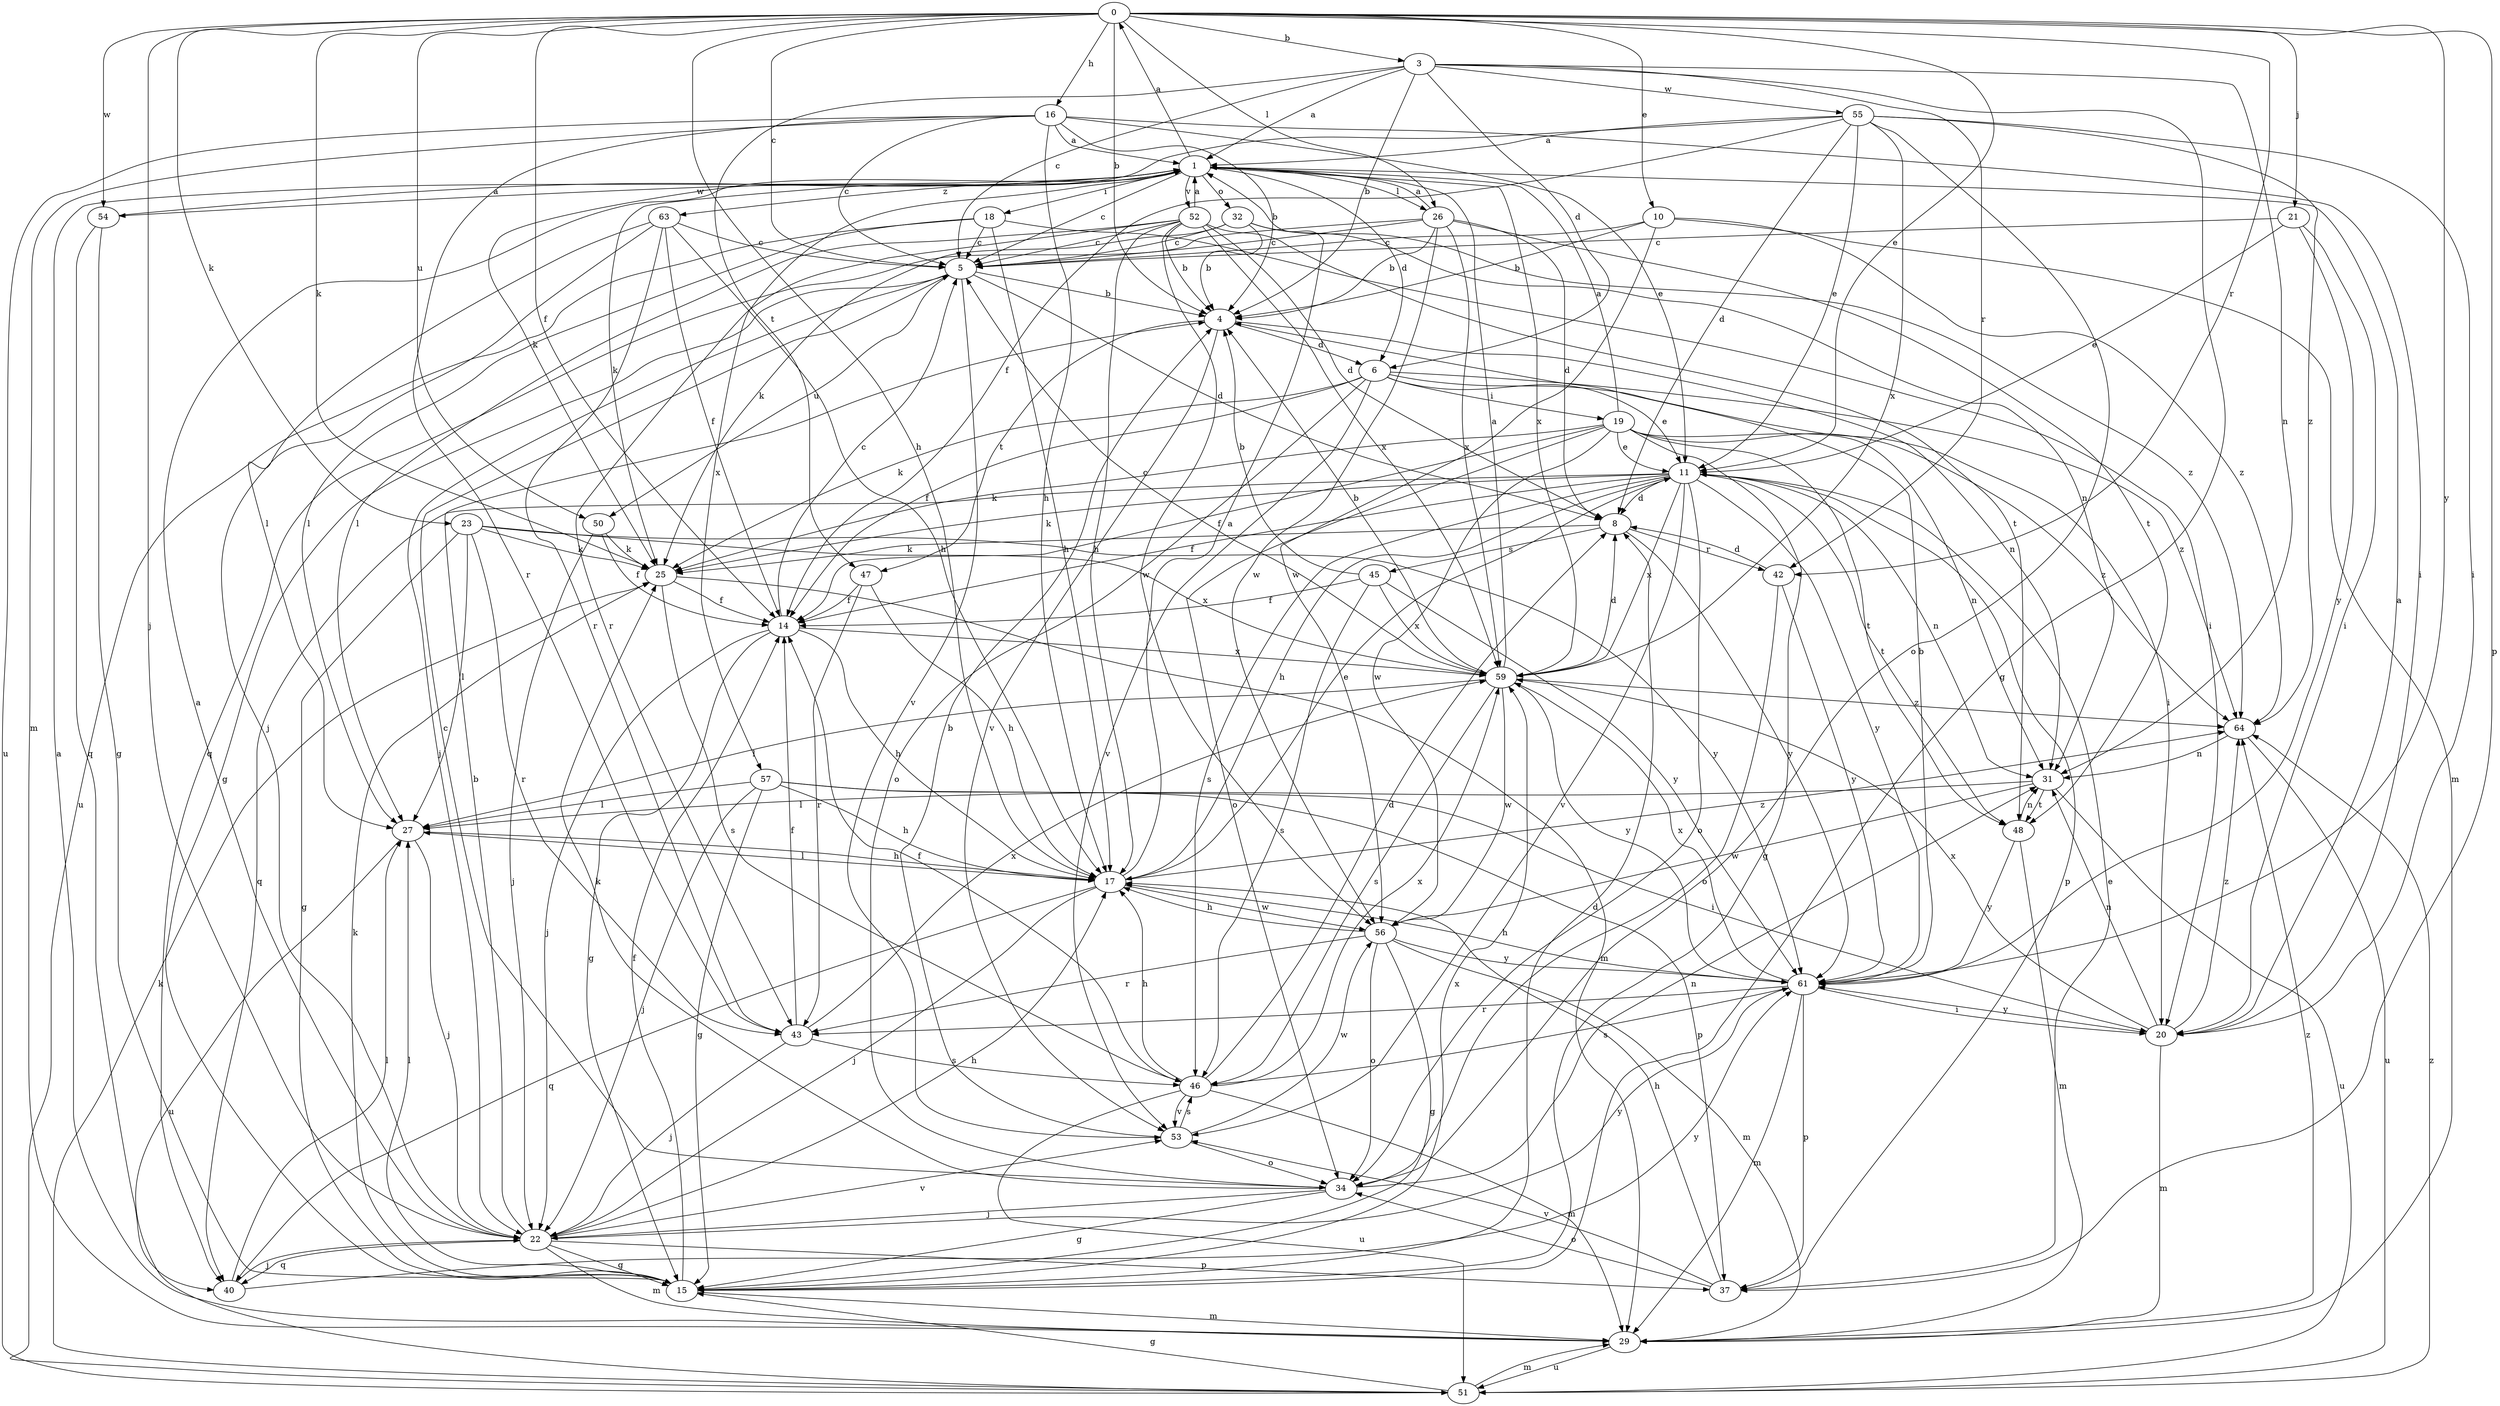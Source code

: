 strict digraph  {
0;
1;
3;
4;
5;
6;
8;
10;
11;
14;
15;
16;
17;
18;
19;
20;
21;
22;
23;
25;
26;
27;
29;
31;
32;
34;
37;
40;
42;
43;
45;
46;
47;
48;
50;
51;
52;
53;
54;
55;
56;
57;
59;
61;
63;
64;
0 -> 3  [label=b];
0 -> 4  [label=b];
0 -> 5  [label=c];
0 -> 10  [label=e];
0 -> 11  [label=e];
0 -> 14  [label=f];
0 -> 16  [label=h];
0 -> 17  [label=h];
0 -> 21  [label=j];
0 -> 22  [label=j];
0 -> 23  [label=k];
0 -> 25  [label=k];
0 -> 26  [label=l];
0 -> 37  [label=p];
0 -> 42  [label=r];
0 -> 50  [label=u];
0 -> 54  [label=w];
0 -> 61  [label=y];
1 -> 0  [label=a];
1 -> 5  [label=c];
1 -> 6  [label=d];
1 -> 18  [label=i];
1 -> 25  [label=k];
1 -> 26  [label=l];
1 -> 32  [label=o];
1 -> 52  [label=v];
1 -> 54  [label=w];
1 -> 57  [label=x];
1 -> 59  [label=x];
1 -> 63  [label=z];
3 -> 1  [label=a];
3 -> 4  [label=b];
3 -> 5  [label=c];
3 -> 6  [label=d];
3 -> 15  [label=g];
3 -> 31  [label=n];
3 -> 42  [label=r];
3 -> 47  [label=t];
3 -> 55  [label=w];
4 -> 6  [label=d];
4 -> 31  [label=n];
4 -> 47  [label=t];
4 -> 53  [label=v];
5 -> 4  [label=b];
5 -> 8  [label=d];
5 -> 15  [label=g];
5 -> 22  [label=j];
5 -> 50  [label=u];
5 -> 53  [label=v];
6 -> 11  [label=e];
6 -> 14  [label=f];
6 -> 19  [label=i];
6 -> 20  [label=i];
6 -> 25  [label=k];
6 -> 34  [label=o];
6 -> 53  [label=v];
6 -> 64  [label=z];
8 -> 25  [label=k];
8 -> 42  [label=r];
8 -> 45  [label=s];
8 -> 61  [label=y];
10 -> 4  [label=b];
10 -> 5  [label=c];
10 -> 29  [label=m];
10 -> 56  [label=w];
10 -> 64  [label=z];
11 -> 8  [label=d];
11 -> 14  [label=f];
11 -> 17  [label=h];
11 -> 25  [label=k];
11 -> 31  [label=n];
11 -> 34  [label=o];
11 -> 37  [label=p];
11 -> 40  [label=q];
11 -> 46  [label=s];
11 -> 48  [label=t];
11 -> 53  [label=v];
11 -> 59  [label=x];
11 -> 61  [label=y];
14 -> 5  [label=c];
14 -> 15  [label=g];
14 -> 17  [label=h];
14 -> 22  [label=j];
14 -> 59  [label=x];
15 -> 8  [label=d];
15 -> 14  [label=f];
15 -> 25  [label=k];
15 -> 27  [label=l];
15 -> 29  [label=m];
15 -> 59  [label=x];
16 -> 1  [label=a];
16 -> 4  [label=b];
16 -> 5  [label=c];
16 -> 11  [label=e];
16 -> 17  [label=h];
16 -> 20  [label=i];
16 -> 29  [label=m];
16 -> 43  [label=r];
16 -> 51  [label=u];
17 -> 1  [label=a];
17 -> 11  [label=e];
17 -> 22  [label=j];
17 -> 27  [label=l];
17 -> 40  [label=q];
17 -> 56  [label=w];
17 -> 64  [label=z];
18 -> 5  [label=c];
18 -> 17  [label=h];
18 -> 20  [label=i];
18 -> 27  [label=l];
18 -> 51  [label=u];
19 -> 1  [label=a];
19 -> 11  [label=e];
19 -> 14  [label=f];
19 -> 15  [label=g];
19 -> 25  [label=k];
19 -> 31  [label=n];
19 -> 34  [label=o];
19 -> 48  [label=t];
19 -> 56  [label=w];
19 -> 64  [label=z];
20 -> 1  [label=a];
20 -> 29  [label=m];
20 -> 31  [label=n];
20 -> 59  [label=x];
20 -> 61  [label=y];
20 -> 64  [label=z];
21 -> 5  [label=c];
21 -> 11  [label=e];
21 -> 20  [label=i];
21 -> 61  [label=y];
22 -> 1  [label=a];
22 -> 4  [label=b];
22 -> 15  [label=g];
22 -> 17  [label=h];
22 -> 29  [label=m];
22 -> 37  [label=p];
22 -> 40  [label=q];
22 -> 53  [label=v];
22 -> 61  [label=y];
23 -> 15  [label=g];
23 -> 25  [label=k];
23 -> 27  [label=l];
23 -> 43  [label=r];
23 -> 59  [label=x];
23 -> 61  [label=y];
25 -> 14  [label=f];
25 -> 29  [label=m];
25 -> 46  [label=s];
26 -> 1  [label=a];
26 -> 4  [label=b];
26 -> 5  [label=c];
26 -> 8  [label=d];
26 -> 40  [label=q];
26 -> 48  [label=t];
26 -> 56  [label=w];
26 -> 59  [label=x];
27 -> 17  [label=h];
27 -> 22  [label=j];
27 -> 51  [label=u];
29 -> 1  [label=a];
29 -> 51  [label=u];
29 -> 64  [label=z];
31 -> 27  [label=l];
31 -> 48  [label=t];
31 -> 51  [label=u];
31 -> 56  [label=w];
32 -> 4  [label=b];
32 -> 5  [label=c];
32 -> 25  [label=k];
32 -> 31  [label=n];
32 -> 64  [label=z];
34 -> 5  [label=c];
34 -> 15  [label=g];
34 -> 22  [label=j];
34 -> 25  [label=k];
34 -> 31  [label=n];
37 -> 11  [label=e];
37 -> 17  [label=h];
37 -> 34  [label=o];
37 -> 53  [label=v];
40 -> 22  [label=j];
40 -> 27  [label=l];
40 -> 61  [label=y];
42 -> 8  [label=d];
42 -> 34  [label=o];
42 -> 61  [label=y];
43 -> 14  [label=f];
43 -> 22  [label=j];
43 -> 46  [label=s];
43 -> 59  [label=x];
45 -> 4  [label=b];
45 -> 14  [label=f];
45 -> 46  [label=s];
45 -> 59  [label=x];
45 -> 61  [label=y];
46 -> 8  [label=d];
46 -> 14  [label=f];
46 -> 17  [label=h];
46 -> 29  [label=m];
46 -> 51  [label=u];
46 -> 53  [label=v];
46 -> 59  [label=x];
47 -> 14  [label=f];
47 -> 17  [label=h];
47 -> 43  [label=r];
48 -> 29  [label=m];
48 -> 31  [label=n];
48 -> 61  [label=y];
50 -> 14  [label=f];
50 -> 22  [label=j];
50 -> 25  [label=k];
51 -> 15  [label=g];
51 -> 25  [label=k];
51 -> 29  [label=m];
51 -> 64  [label=z];
52 -> 1  [label=a];
52 -> 4  [label=b];
52 -> 5  [label=c];
52 -> 8  [label=d];
52 -> 17  [label=h];
52 -> 27  [label=l];
52 -> 43  [label=r];
52 -> 48  [label=t];
52 -> 56  [label=w];
52 -> 59  [label=x];
53 -> 4  [label=b];
53 -> 34  [label=o];
53 -> 46  [label=s];
53 -> 56  [label=w];
54 -> 1  [label=a];
54 -> 15  [label=g];
54 -> 40  [label=q];
55 -> 1  [label=a];
55 -> 8  [label=d];
55 -> 11  [label=e];
55 -> 14  [label=f];
55 -> 20  [label=i];
55 -> 25  [label=k];
55 -> 34  [label=o];
55 -> 59  [label=x];
55 -> 64  [label=z];
56 -> 15  [label=g];
56 -> 17  [label=h];
56 -> 29  [label=m];
56 -> 34  [label=o];
56 -> 43  [label=r];
56 -> 61  [label=y];
57 -> 15  [label=g];
57 -> 17  [label=h];
57 -> 20  [label=i];
57 -> 22  [label=j];
57 -> 27  [label=l];
57 -> 37  [label=p];
59 -> 1  [label=a];
59 -> 4  [label=b];
59 -> 5  [label=c];
59 -> 8  [label=d];
59 -> 27  [label=l];
59 -> 46  [label=s];
59 -> 56  [label=w];
59 -> 61  [label=y];
59 -> 64  [label=z];
61 -> 4  [label=b];
61 -> 17  [label=h];
61 -> 20  [label=i];
61 -> 29  [label=m];
61 -> 37  [label=p];
61 -> 43  [label=r];
61 -> 46  [label=s];
61 -> 59  [label=x];
63 -> 5  [label=c];
63 -> 14  [label=f];
63 -> 17  [label=h];
63 -> 22  [label=j];
63 -> 27  [label=l];
63 -> 43  [label=r];
64 -> 31  [label=n];
64 -> 51  [label=u];
}
